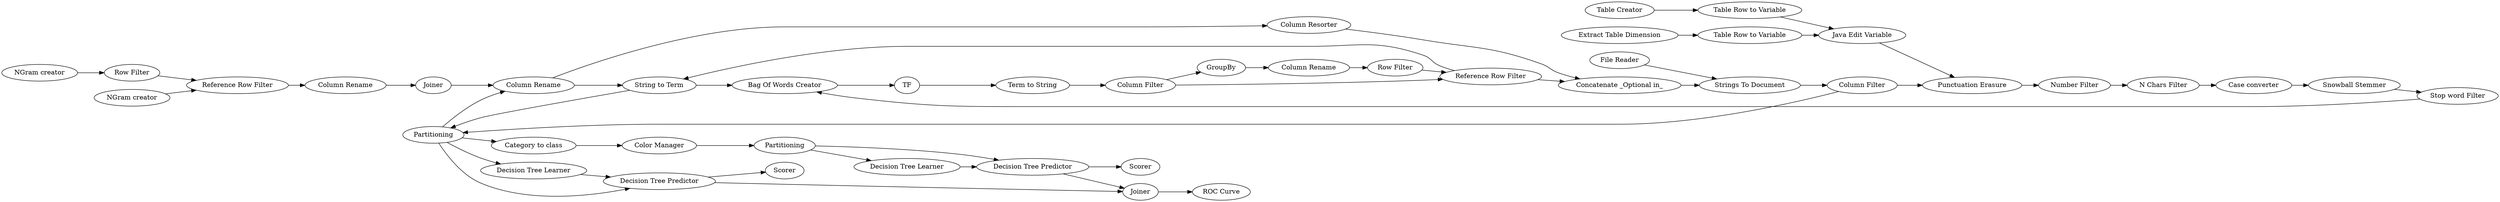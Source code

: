 digraph {
	302 -> 303
	262 -> 264
	31 -> 34
	141 -> 230
	6 -> 295
	34 -> 35
	301 -> 305
	289 -> 7
	141 -> 167
	305 -> 307
	264 -> 292
	16 -> 140
	288 -> 295
	140 -> 141
	303 -> 301
	167 -> 168
	263 -> 272
	292 -> 263
	168 -> 169
	169 -> 230
	29 -> 32
	305 -> 306
	39 -> 293
	292 -> 288
	258 -> 262
	37 -> 38
	293 -> 16
	6 -> 34
	301 -> 308
	295 -> 296
	272 -> 7
	35 -> 36
	296 -> 298
	308 -> 305
	230 -> 272
	36 -> 37
	41 -> 40
	295 -> 309
	307 -> 299
	296 -> 307
	40 -> 31
	38 -> 39
	230 -> 288
	309 -> 296
	257 -> 258
	135 -> 258
	32 -> 31
	288 -> 293
	295 -> 302
	7 -> 6
	256 -> 257
	295 -> 292
	306 [label=Scorer]
	263 [label="Column Resorter"]
	167 [label=GroupBy]
	292 [label="Column Rename"]
	289 [label="File Reader"]
	7 [label="Strings To Document"]
	169 [label="Row Filter"]
	307 [label=Joiner]
	308 [label="Decision Tree Learner"]
	230 [label="Reference Row Filter"]
	302 [label="Category to class"]
	295 [label=Partitioning]
	168 [label="Column Rename"]
	256 [label="NGram creator"]
	41 [label="Table Creator"]
	31 [label="Java Edit Variable"]
	6 [label="Column Filter"]
	288 [label="String to Term"]
	309 [label="Decision Tree Learner"]
	141 [label="Column Filter"]
	16 [label=TF]
	262 [label="Column Rename"]
	299 [label="ROC Curve"]
	296 [label="Decision Tree Predictor"]
	293 [label="Bag Of Words Creator"]
	135 [label="NGram creator"]
	301 [label=Partitioning]
	272 [label="Concatenate _Optional in_"]
	257 [label="Row Filter"]
	38 [label="Snowball Stemmer"]
	298 [label=Scorer]
	264 [label=Joiner]
	35 [label="Number Filter"]
	34 [label="Punctuation Erasure"]
	29 [label="Extract Table Dimension"]
	140 [label="Term to String"]
	258 [label="Reference Row Filter"]
	36 [label="N Chars Filter"]
	303 [label="Color Manager"]
	305 [label="Decision Tree Predictor"]
	40 [label="Table Row to Variable"]
	39 [label="Stop word Filter"]
	32 [label="Table Row to Variable"]
	37 [label="Case converter"]
	rankdir=LR
}

